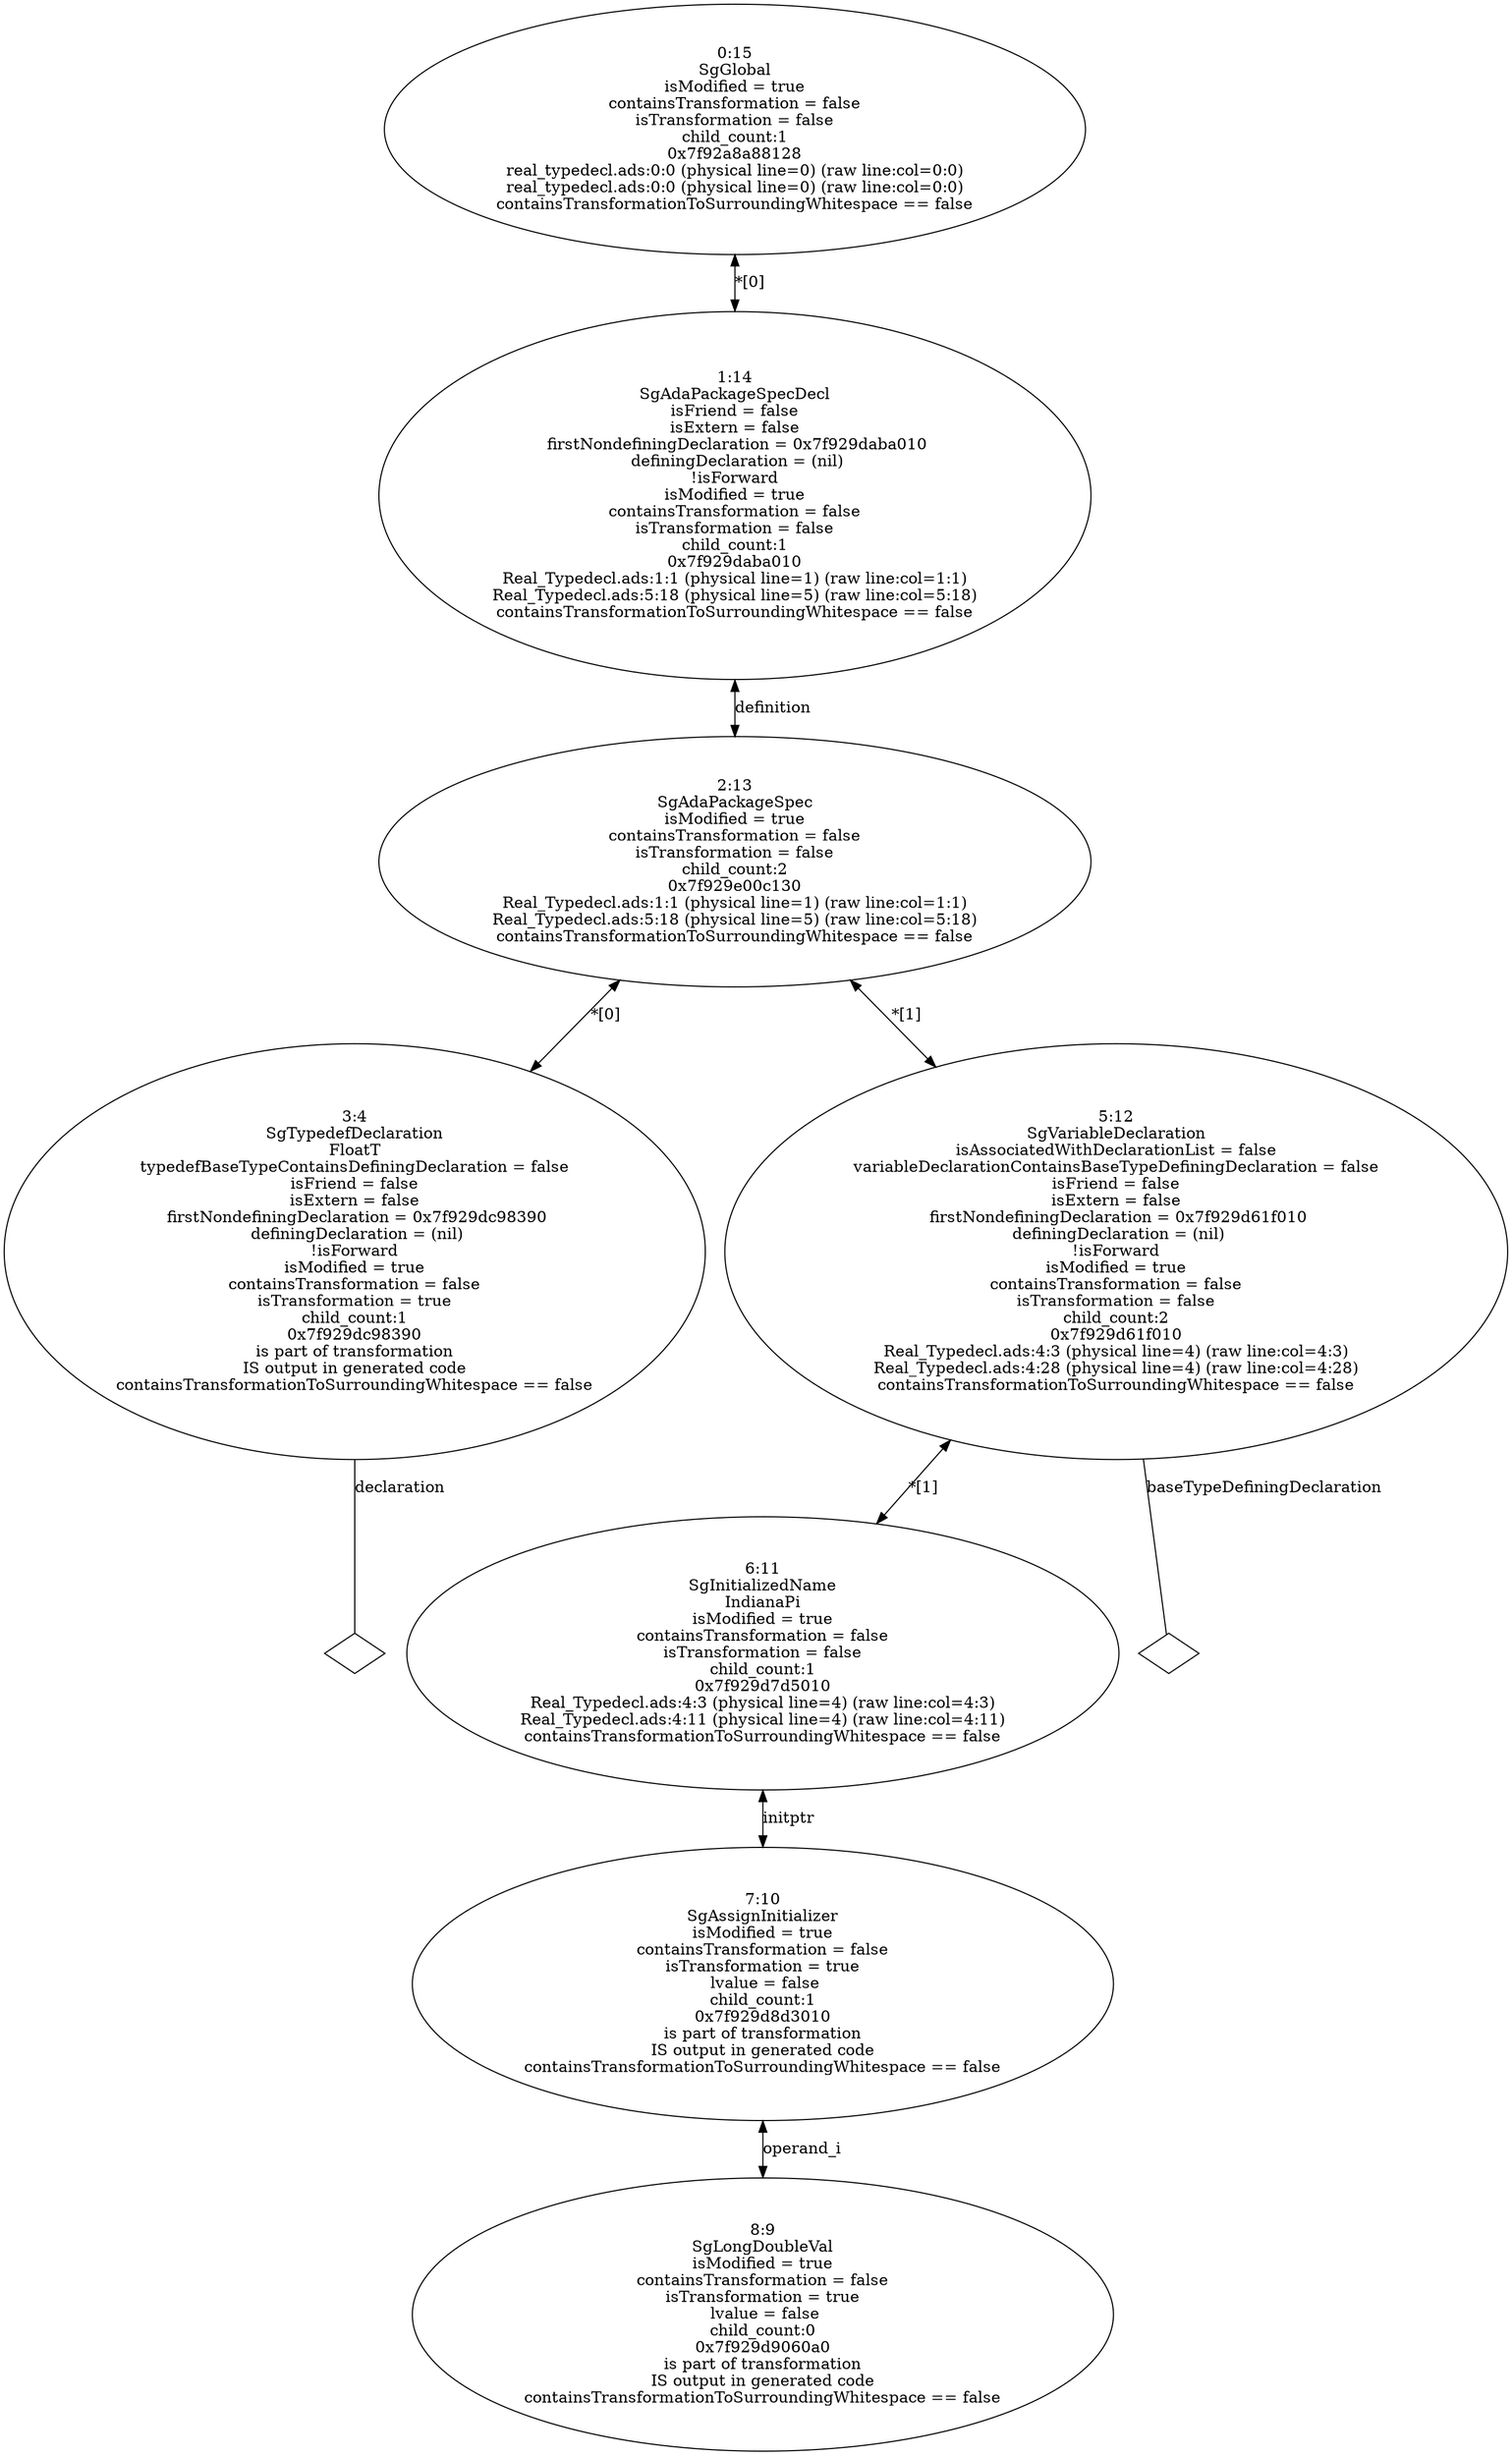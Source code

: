 digraph "G./real_typedecl_rose.dot" {
"0x7f929dc98390"[label="3:4\nSgTypedefDeclaration\nFloatT\n typedefBaseTypeContainsDefiningDeclaration = false \n isFriend = false \n isExtern = false \n firstNondefiningDeclaration = 0x7f929dc98390\n definingDeclaration = (nil)\n!isForward\nisModified = true\ncontainsTransformation = false\nisTransformation = true\nchild_count:1\n0x7f929dc98390\nis part of transformation\nIS output in generated code\ncontainsTransformationToSurroundingWhitespace == false\n" ];
"0x7f929dc98390" -> "0x7f929dc98390__declaration__null"[label="declaration" dir=none ];
"0x7f929dc98390__declaration__null"[label="" shape=diamond ];
"0x7f929d9060a0"[label="8:9\nSgLongDoubleVal\nisModified = true\ncontainsTransformation = false\nisTransformation = true\n lvalue = false\nchild_count:0\n0x7f929d9060a0\nis part of transformation\nIS output in generated code\ncontainsTransformationToSurroundingWhitespace == false\n" ];
"0x7f929d8d3010"[label="7:10\nSgAssignInitializer\nisModified = true\ncontainsTransformation = false\nisTransformation = true\n lvalue = false\nchild_count:1\n0x7f929d8d3010\nis part of transformation\nIS output in generated code\ncontainsTransformationToSurroundingWhitespace == false\n" ];
"0x7f929d8d3010" -> "0x7f929d9060a0"[label="operand_i" dir=both ];
"0x7f929d7d5010"[label="6:11\nSgInitializedName\nIndianaPi\nisModified = true\ncontainsTransformation = false\nisTransformation = false\nchild_count:1\n0x7f929d7d5010\nReal_Typedecl.ads:4:3 (physical line=4) (raw line:col=4:3)\nReal_Typedecl.ads:4:11 (physical line=4) (raw line:col=4:11)\ncontainsTransformationToSurroundingWhitespace == false\n" ];
"0x7f929d7d5010" -> "0x7f929d8d3010"[label="initptr" dir=both ];
"0x7f929d61f010"[label="5:12\nSgVariableDeclaration\n isAssociatedWithDeclarationList = false \n variableDeclarationContainsBaseTypeDefiningDeclaration = false \n isFriend = false \n isExtern = false \n firstNondefiningDeclaration = 0x7f929d61f010\n definingDeclaration = (nil)\n!isForward\nisModified = true\ncontainsTransformation = false\nisTransformation = false\nchild_count:2\n0x7f929d61f010\nReal_Typedecl.ads:4:3 (physical line=4) (raw line:col=4:3)\nReal_Typedecl.ads:4:28 (physical line=4) (raw line:col=4:28)\ncontainsTransformationToSurroundingWhitespace == false\n" ];
"0x7f929d61f010" -> "0x7f929d61f010__baseTypeDefiningDeclaration__null"[label="baseTypeDefiningDeclaration" dir=none ];
"0x7f929d61f010__baseTypeDefiningDeclaration__null"[label="" shape=diamond ];
"0x7f929d61f010" -> "0x7f929d7d5010"[label="*[1]" dir=both ];
"0x7f929e00c130"[label="2:13\nSgAdaPackageSpec\nisModified = true\ncontainsTransformation = false\nisTransformation = false\nchild_count:2\n0x7f929e00c130\nReal_Typedecl.ads:1:1 (physical line=1) (raw line:col=1:1)\nReal_Typedecl.ads:5:18 (physical line=5) (raw line:col=5:18)\ncontainsTransformationToSurroundingWhitespace == false\n" ];
"0x7f929e00c130" -> "0x7f929dc98390"[label="*[0]" dir=both ];
"0x7f929e00c130" -> "0x7f929d61f010"[label="*[1]" dir=both ];
"0x7f929daba010"[label="1:14\nSgAdaPackageSpecDecl\n isFriend = false \n isExtern = false \n firstNondefiningDeclaration = 0x7f929daba010\n definingDeclaration = (nil)\n!isForward\nisModified = true\ncontainsTransformation = false\nisTransformation = false\nchild_count:1\n0x7f929daba010\nReal_Typedecl.ads:1:1 (physical line=1) (raw line:col=1:1)\nReal_Typedecl.ads:5:18 (physical line=5) (raw line:col=5:18)\ncontainsTransformationToSurroundingWhitespace == false\n" ];
"0x7f929daba010" -> "0x7f929e00c130"[label="definition" dir=both ];
"0x7f92a8a88128"[label="0:15\nSgGlobal\nisModified = true\ncontainsTransformation = false\nisTransformation = false\nchild_count:1\n0x7f92a8a88128\nreal_typedecl.ads:0:0 (physical line=0) (raw line:col=0:0)\nreal_typedecl.ads:0:0 (physical line=0) (raw line:col=0:0)\ncontainsTransformationToSurroundingWhitespace == false\n" ];
"0x7f92a8a88128" -> "0x7f929daba010"[label="*[0]" dir=both ];
}
